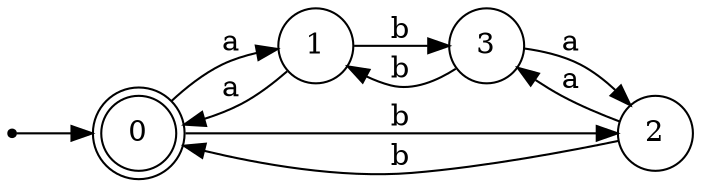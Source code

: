 digraph finite_state_machine {
	rankdir=LR;
	size="10,10"

	node [shape = doublecircle]; 0 ;
	node [shape = point ]; q;
	node [shape = circle];

	q -> 0;
	0 -> 1 [label = "a"];
	0 -> 2 [label = "b"];
	1 -> 0 [label = "a"];
	1 -> 3 [label = "b"];
	2 -> 3 [label = "a"];
	2 -> 0 [label = "b"];
	3 -> 2 [label = "a"];
	3 -> 1 [label = "b"];


}
